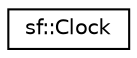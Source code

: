 digraph "Graphical Class Hierarchy"
{
  edge [fontname="Helvetica",fontsize="10",labelfontname="Helvetica",labelfontsize="10"];
  node [fontname="Helvetica",fontsize="10",shape=record];
  rankdir="LR";
  Node0 [label="sf::Clock",height=0.2,width=0.4,color="black", fillcolor="white", style="filled",URL="$classsf_1_1_clock.html",tooltip="Utility class that measures the elapsed time. "];
}
